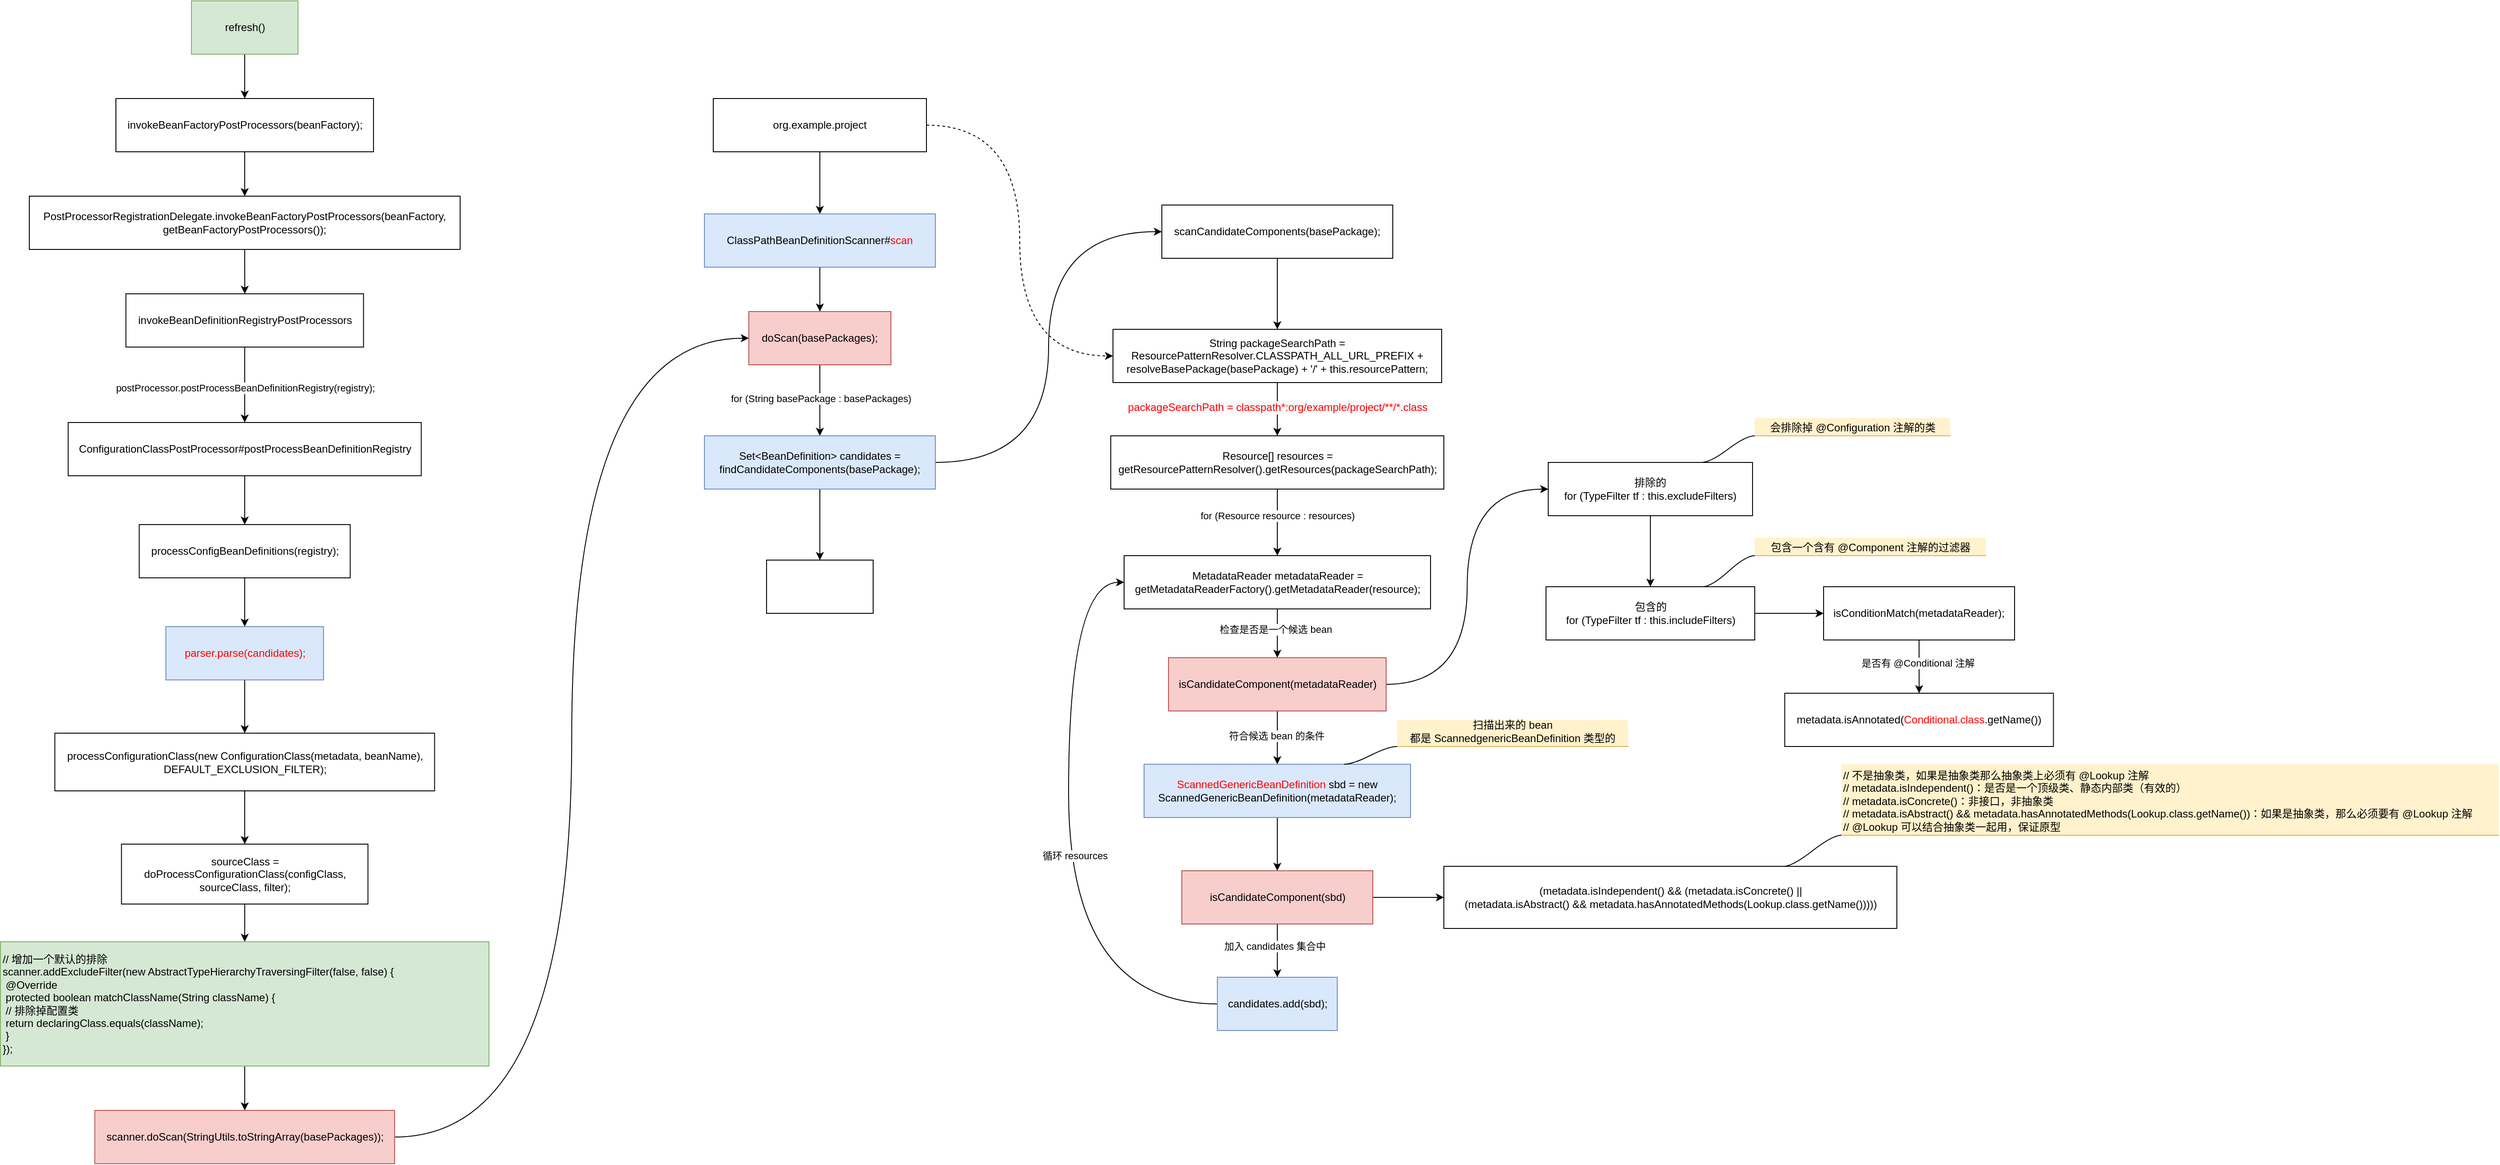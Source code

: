 <mxfile version="16.5.6" type="github">
  <diagram id="3I3BKLJQQbVaUrtWY86K" name="Page-1">
    <mxGraphModel dx="1130" dy="697" grid="1" gridSize="10" guides="1" tooltips="1" connect="1" arrows="1" fold="1" page="1" pageScale="1" pageWidth="827" pageHeight="1169" math="0" shadow="0">
      <root>
        <mxCell id="0" />
        <mxCell id="1" parent="0" />
        <mxCell id="MnBbfY_1qi8E_1JTe8cB-4" value="" style="edgeStyle=orthogonalEdgeStyle;rounded=0;orthogonalLoop=1;jettySize=auto;html=1;" edge="1" parent="1" source="MnBbfY_1qi8E_1JTe8cB-2" target="MnBbfY_1qi8E_1JTe8cB-3">
          <mxGeometry relative="1" as="geometry" />
        </mxCell>
        <mxCell id="MnBbfY_1qi8E_1JTe8cB-18" style="edgeStyle=orthogonalEdgeStyle;curved=1;rounded=0;orthogonalLoop=1;jettySize=auto;html=1;exitX=1;exitY=0.5;exitDx=0;exitDy=0;entryX=0;entryY=0.5;entryDx=0;entryDy=0;fontColor=#FF0000;dashed=1;" edge="1" parent="1" source="MnBbfY_1qi8E_1JTe8cB-2" target="MnBbfY_1qi8E_1JTe8cB-13">
          <mxGeometry relative="1" as="geometry" />
        </mxCell>
        <mxCell id="MnBbfY_1qi8E_1JTe8cB-2" value="&lt;span&gt;org.example.project&lt;/span&gt;" style="rounded=0;whiteSpace=wrap;html=1;" vertex="1" parent="1">
          <mxGeometry x="860" y="160" width="240" height="60" as="geometry" />
        </mxCell>
        <mxCell id="MnBbfY_1qi8E_1JTe8cB-6" value="" style="edgeStyle=orthogonalEdgeStyle;rounded=0;orthogonalLoop=1;jettySize=auto;html=1;fontColor=#FF0000;" edge="1" parent="1" source="MnBbfY_1qi8E_1JTe8cB-3" target="MnBbfY_1qi8E_1JTe8cB-5">
          <mxGeometry relative="1" as="geometry" />
        </mxCell>
        <mxCell id="MnBbfY_1qi8E_1JTe8cB-3" value="ClassPathBeanDefinitionScanner#&lt;font color=&quot;#ff0000&quot;&gt;scan&lt;/font&gt;" style="whiteSpace=wrap;html=1;rounded=0;fillColor=#dae8fc;strokeColor=#6c8ebf;" vertex="1" parent="1">
          <mxGeometry x="850" y="290" width="260" height="60" as="geometry" />
        </mxCell>
        <mxCell id="MnBbfY_1qi8E_1JTe8cB-9" value="" style="edgeStyle=orthogonalEdgeStyle;rounded=0;orthogonalLoop=1;jettySize=auto;html=1;fontColor=#FF0000;" edge="1" parent="1" source="MnBbfY_1qi8E_1JTe8cB-5" target="MnBbfY_1qi8E_1JTe8cB-8">
          <mxGeometry relative="1" as="geometry" />
        </mxCell>
        <mxCell id="MnBbfY_1qi8E_1JTe8cB-10" value="for (String basePackage : basePackages)" style="edgeLabel;html=1;align=center;verticalAlign=middle;resizable=0;points=[];fontColor=#000000;" vertex="1" connectable="0" parent="MnBbfY_1qi8E_1JTe8cB-9">
          <mxGeometry x="-0.05" y="1" relative="1" as="geometry">
            <mxPoint as="offset" />
          </mxGeometry>
        </mxCell>
        <mxCell id="MnBbfY_1qi8E_1JTe8cB-5" value="doScan(basePackages);" style="whiteSpace=wrap;html=1;rounded=0;fillColor=#f8cecc;strokeColor=#b85450;" vertex="1" parent="1">
          <mxGeometry x="900" y="400" width="160" height="60" as="geometry" />
        </mxCell>
        <mxCell id="MnBbfY_1qi8E_1JTe8cB-12" value="" style="edgeStyle=orthogonalEdgeStyle;rounded=0;orthogonalLoop=1;jettySize=auto;html=1;fontColor=#000000;curved=1;entryX=0;entryY=0.5;entryDx=0;entryDy=0;" edge="1" parent="1" source="MnBbfY_1qi8E_1JTe8cB-8" target="MnBbfY_1qi8E_1JTe8cB-11">
          <mxGeometry relative="1" as="geometry" />
        </mxCell>
        <mxCell id="MnBbfY_1qi8E_1JTe8cB-81" value="" style="edgeStyle=orthogonalEdgeStyle;curved=1;rounded=0;orthogonalLoop=1;jettySize=auto;html=1;fontColor=#000000;" edge="1" parent="1" source="MnBbfY_1qi8E_1JTe8cB-8" target="MnBbfY_1qi8E_1JTe8cB-80">
          <mxGeometry relative="1" as="geometry" />
        </mxCell>
        <mxCell id="MnBbfY_1qi8E_1JTe8cB-8" value="Set&amp;lt;BeanDefinition&amp;gt; candidates = findCandidateComponents(basePackage);" style="whiteSpace=wrap;html=1;rounded=0;fillColor=#dae8fc;strokeColor=#6c8ebf;" vertex="1" parent="1">
          <mxGeometry x="850" y="540" width="260" height="60" as="geometry" />
        </mxCell>
        <mxCell id="MnBbfY_1qi8E_1JTe8cB-14" value="" style="edgeStyle=orthogonalEdgeStyle;curved=1;rounded=0;orthogonalLoop=1;jettySize=auto;html=1;fontColor=#000000;" edge="1" parent="1" source="MnBbfY_1qi8E_1JTe8cB-11" target="MnBbfY_1qi8E_1JTe8cB-13">
          <mxGeometry relative="1" as="geometry" />
        </mxCell>
        <mxCell id="MnBbfY_1qi8E_1JTe8cB-11" value="scanCandidateComponents(basePackage);" style="whiteSpace=wrap;html=1;rounded=0;" vertex="1" parent="1">
          <mxGeometry x="1365" y="280" width="260" height="60" as="geometry" />
        </mxCell>
        <mxCell id="MnBbfY_1qi8E_1JTe8cB-16" value="" style="edgeStyle=orthogonalEdgeStyle;curved=1;rounded=0;orthogonalLoop=1;jettySize=auto;html=1;fontColor=#000000;" edge="1" parent="1" source="MnBbfY_1qi8E_1JTe8cB-13" target="MnBbfY_1qi8E_1JTe8cB-15">
          <mxGeometry relative="1" as="geometry" />
        </mxCell>
        <mxCell id="MnBbfY_1qi8E_1JTe8cB-17" value="&lt;span style=&quot;font-size: 12px ; background-color: rgb(248 , 249 , 250)&quot;&gt;packageSearchPath = classpath*:org/example/project/**/*.class&lt;/span&gt;" style="edgeLabel;html=1;align=center;verticalAlign=middle;resizable=0;points=[];fontColor=#FF0000;" vertex="1" connectable="0" parent="MnBbfY_1qi8E_1JTe8cB-16">
          <mxGeometry x="-0.117" relative="1" as="geometry">
            <mxPoint y="1" as="offset" />
          </mxGeometry>
        </mxCell>
        <mxCell id="MnBbfY_1qi8E_1JTe8cB-13" value="&lt;div&gt;String packageSearchPath = ResourcePatternResolver.CLASSPATH_ALL_URL_PREFIX +&lt;/div&gt;&lt;div&gt;&lt;span&gt;					&lt;/span&gt;resolveBasePackage(basePackage) + &#39;/&#39; + this.resourcePattern;&lt;/div&gt;" style="whiteSpace=wrap;html=1;rounded=0;" vertex="1" parent="1">
          <mxGeometry x="1310" y="420" width="370" height="60" as="geometry" />
        </mxCell>
        <mxCell id="MnBbfY_1qi8E_1JTe8cB-20" value="" style="edgeStyle=orthogonalEdgeStyle;curved=1;rounded=0;orthogonalLoop=1;jettySize=auto;html=1;fontColor=#FF0000;" edge="1" parent="1" source="MnBbfY_1qi8E_1JTe8cB-15" target="MnBbfY_1qi8E_1JTe8cB-19">
          <mxGeometry relative="1" as="geometry" />
        </mxCell>
        <mxCell id="MnBbfY_1qi8E_1JTe8cB-21" value="for (Resource resource : resources)" style="edgeLabel;html=1;align=center;verticalAlign=middle;resizable=0;points=[];fontColor=#000000;" vertex="1" connectable="0" parent="MnBbfY_1qi8E_1JTe8cB-20">
          <mxGeometry x="-0.212" relative="1" as="geometry">
            <mxPoint as="offset" />
          </mxGeometry>
        </mxCell>
        <mxCell id="MnBbfY_1qi8E_1JTe8cB-15" value="Resource[] resources = getResourcePatternResolver().getResources(packageSearchPath);" style="whiteSpace=wrap;html=1;rounded=0;" vertex="1" parent="1">
          <mxGeometry x="1307.5" y="540" width="375" height="60" as="geometry" />
        </mxCell>
        <mxCell id="MnBbfY_1qi8E_1JTe8cB-23" value="" style="edgeStyle=orthogonalEdgeStyle;curved=1;rounded=0;orthogonalLoop=1;jettySize=auto;html=1;fontColor=#000000;" edge="1" parent="1" source="MnBbfY_1qi8E_1JTe8cB-19" target="MnBbfY_1qi8E_1JTe8cB-22">
          <mxGeometry relative="1" as="geometry" />
        </mxCell>
        <mxCell id="MnBbfY_1qi8E_1JTe8cB-24" value="检查是否是一个候选 bean" style="edgeLabel;html=1;align=center;verticalAlign=middle;resizable=0;points=[];fontColor=#000000;" vertex="1" connectable="0" parent="MnBbfY_1qi8E_1JTe8cB-23">
          <mxGeometry x="-0.182" y="-2" relative="1" as="geometry">
            <mxPoint as="offset" />
          </mxGeometry>
        </mxCell>
        <mxCell id="MnBbfY_1qi8E_1JTe8cB-19" value="MetadataReader metadataReader = getMetadataReaderFactory().getMetadataReader(resource);" style="whiteSpace=wrap;html=1;rounded=0;" vertex="1" parent="1">
          <mxGeometry x="1322.5" y="675" width="345" height="60" as="geometry" />
        </mxCell>
        <mxCell id="MnBbfY_1qi8E_1JTe8cB-26" value="" style="edgeStyle=orthogonalEdgeStyle;curved=1;rounded=0;orthogonalLoop=1;jettySize=auto;html=1;fontColor=#000000;entryX=0;entryY=0.5;entryDx=0;entryDy=0;" edge="1" parent="1" source="MnBbfY_1qi8E_1JTe8cB-22" target="MnBbfY_1qi8E_1JTe8cB-25">
          <mxGeometry relative="1" as="geometry" />
        </mxCell>
        <mxCell id="MnBbfY_1qi8E_1JTe8cB-34" value="" style="edgeStyle=orthogonalEdgeStyle;curved=1;rounded=0;orthogonalLoop=1;jettySize=auto;html=1;fontColor=#000000;" edge="1" parent="1" source="MnBbfY_1qi8E_1JTe8cB-22" target="MnBbfY_1qi8E_1JTe8cB-41">
          <mxGeometry relative="1" as="geometry">
            <mxPoint x="1495" y="920" as="targetPoint" />
          </mxGeometry>
        </mxCell>
        <mxCell id="MnBbfY_1qi8E_1JTe8cB-40" value="符合候选 bean 的条件" style="edgeLabel;html=1;align=center;verticalAlign=middle;resizable=0;points=[];fontColor=#000000;" vertex="1" connectable="0" parent="MnBbfY_1qi8E_1JTe8cB-34">
          <mxGeometry x="-0.071" y="-1" relative="1" as="geometry">
            <mxPoint as="offset" />
          </mxGeometry>
        </mxCell>
        <mxCell id="MnBbfY_1qi8E_1JTe8cB-22" value="isCandidateComponent(metadataReader)" style="whiteSpace=wrap;html=1;rounded=0;fillColor=#f8cecc;strokeColor=#b85450;" vertex="1" parent="1">
          <mxGeometry x="1372.5" y="790" width="245" height="60" as="geometry" />
        </mxCell>
        <mxCell id="MnBbfY_1qi8E_1JTe8cB-28" value="" style="edgeStyle=orthogonalEdgeStyle;curved=1;rounded=0;orthogonalLoop=1;jettySize=auto;html=1;fontColor=#000000;" edge="1" parent="1" source="MnBbfY_1qi8E_1JTe8cB-25" target="MnBbfY_1qi8E_1JTe8cB-27">
          <mxGeometry relative="1" as="geometry" />
        </mxCell>
        <mxCell id="MnBbfY_1qi8E_1JTe8cB-25" value="排除的&lt;br&gt;for (TypeFilter tf : this.excludeFilters)" style="whiteSpace=wrap;html=1;rounded=0;" vertex="1" parent="1">
          <mxGeometry x="1800" y="570" width="230" height="60" as="geometry" />
        </mxCell>
        <mxCell id="MnBbfY_1qi8E_1JTe8cB-36" value="" style="edgeStyle=orthogonalEdgeStyle;curved=1;rounded=0;orthogonalLoop=1;jettySize=auto;html=1;fontColor=#000000;" edge="1" parent="1" source="MnBbfY_1qi8E_1JTe8cB-27" target="MnBbfY_1qi8E_1JTe8cB-35">
          <mxGeometry relative="1" as="geometry" />
        </mxCell>
        <mxCell id="MnBbfY_1qi8E_1JTe8cB-27" value="包含的&lt;br&gt;for (TypeFilter tf : this.includeFilters)" style="whiteSpace=wrap;html=1;rounded=0;" vertex="1" parent="1">
          <mxGeometry x="1797.5" y="710" width="235" height="60" as="geometry" />
        </mxCell>
        <mxCell id="MnBbfY_1qi8E_1JTe8cB-29" value="包含一个含有 @Component 注解的过滤器" style="whiteSpace=wrap;html=1;shape=partialRectangle;top=0;left=0;bottom=1;right=0;points=[[0,1],[1,1]];fillColor=#fff2cc;align=center;verticalAlign=bottom;routingCenterY=0.5;snapToPoint=1;recursiveResize=0;autosize=1;treeFolding=1;treeMoving=1;newEdgeStyle={&quot;edgeStyle&quot;:&quot;entityRelationEdgeStyle&quot;,&quot;startArrow&quot;:&quot;none&quot;,&quot;endArrow&quot;:&quot;none&quot;,&quot;segment&quot;:10,&quot;curved&quot;:1};strokeColor=#d6b656;" vertex="1" parent="1">
          <mxGeometry x="2032.5" y="655" width="260" height="20" as="geometry" />
        </mxCell>
        <mxCell id="MnBbfY_1qi8E_1JTe8cB-30" value="" style="edgeStyle=entityRelationEdgeStyle;startArrow=none;endArrow=none;segment=10;curved=1;rounded=0;fontColor=#000000;exitX=0.75;exitY=0;exitDx=0;exitDy=0;" edge="1" target="MnBbfY_1qi8E_1JTe8cB-29" parent="1" source="MnBbfY_1qi8E_1JTe8cB-27">
          <mxGeometry relative="1" as="geometry">
            <mxPoint x="2110" y="715" as="sourcePoint" />
          </mxGeometry>
        </mxCell>
        <mxCell id="MnBbfY_1qi8E_1JTe8cB-31" value="会排除掉 @Configuration 注解的类" style="whiteSpace=wrap;html=1;shape=partialRectangle;top=0;left=0;bottom=1;right=0;points=[[0,1],[1,1]];fillColor=#fff2cc;align=center;verticalAlign=bottom;routingCenterY=0.5;snapToPoint=1;recursiveResize=0;autosize=1;treeFolding=1;treeMoving=1;newEdgeStyle={&quot;edgeStyle&quot;:&quot;entityRelationEdgeStyle&quot;,&quot;startArrow&quot;:&quot;none&quot;,&quot;endArrow&quot;:&quot;none&quot;,&quot;segment&quot;:10,&quot;curved&quot;:1};strokeColor=#d6b656;" vertex="1" parent="1">
          <mxGeometry x="2032.5" y="520" width="220" height="20" as="geometry" />
        </mxCell>
        <mxCell id="MnBbfY_1qi8E_1JTe8cB-32" value="" style="edgeStyle=entityRelationEdgeStyle;startArrow=none;endArrow=none;segment=10;curved=1;rounded=0;fontColor=#000000;exitX=0.75;exitY=0;exitDx=0;exitDy=0;" edge="1" target="MnBbfY_1qi8E_1JTe8cB-31" parent="1" source="MnBbfY_1qi8E_1JTe8cB-25">
          <mxGeometry relative="1" as="geometry">
            <mxPoint x="1970" y="560" as="sourcePoint" />
          </mxGeometry>
        </mxCell>
        <mxCell id="MnBbfY_1qi8E_1JTe8cB-38" value="" style="edgeStyle=orthogonalEdgeStyle;curved=1;rounded=0;orthogonalLoop=1;jettySize=auto;html=1;fontColor=#000000;" edge="1" parent="1" source="MnBbfY_1qi8E_1JTe8cB-35" target="MnBbfY_1qi8E_1JTe8cB-37">
          <mxGeometry relative="1" as="geometry" />
        </mxCell>
        <mxCell id="MnBbfY_1qi8E_1JTe8cB-39" value="是否有 @Conditional 注解" style="edgeLabel;html=1;align=center;verticalAlign=middle;resizable=0;points=[];fontColor=#000000;" vertex="1" connectable="0" parent="MnBbfY_1qi8E_1JTe8cB-38">
          <mxGeometry x="-0.154" y="-2" relative="1" as="geometry">
            <mxPoint as="offset" />
          </mxGeometry>
        </mxCell>
        <mxCell id="MnBbfY_1qi8E_1JTe8cB-35" value="isConditionMatch(metadataReader);" style="whiteSpace=wrap;html=1;rounded=0;" vertex="1" parent="1">
          <mxGeometry x="2110" y="710" width="215" height="60" as="geometry" />
        </mxCell>
        <mxCell id="MnBbfY_1qi8E_1JTe8cB-37" value="metadata.isAnnotated(&lt;font color=&quot;#ff0000&quot;&gt;Conditional.class&lt;/font&gt;.getName())" style="whiteSpace=wrap;html=1;rounded=0;" vertex="1" parent="1">
          <mxGeometry x="2066.25" y="830" width="302.5" height="60" as="geometry" />
        </mxCell>
        <mxCell id="MnBbfY_1qi8E_1JTe8cB-45" value="" style="edgeStyle=orthogonalEdgeStyle;curved=1;rounded=0;orthogonalLoop=1;jettySize=auto;html=1;fontColor=#FF0000;" edge="1" parent="1" source="MnBbfY_1qi8E_1JTe8cB-41" target="MnBbfY_1qi8E_1JTe8cB-44">
          <mxGeometry relative="1" as="geometry" />
        </mxCell>
        <mxCell id="MnBbfY_1qi8E_1JTe8cB-41" value="&lt;font color=&quot;#ff0000&quot;&gt;ScannedGenericBeanDefinition&lt;/font&gt; sbd = new ScannedGenericBeanDefinition(metadataReader);" style="rounded=0;whiteSpace=wrap;html=1;fillColor=#dae8fc;strokeColor=#6c8ebf;" vertex="1" parent="1">
          <mxGeometry x="1345" y="910" width="300" height="60" as="geometry" />
        </mxCell>
        <mxCell id="MnBbfY_1qi8E_1JTe8cB-42" value="扫描出来的 bean&lt;br&gt;都是 ScannedgenericBeanDefinition 类型的" style="whiteSpace=wrap;html=1;shape=partialRectangle;top=0;left=0;bottom=1;right=0;points=[[0,1],[1,1]];fillColor=#fff2cc;align=center;verticalAlign=bottom;routingCenterY=0.5;snapToPoint=1;recursiveResize=0;autosize=1;treeFolding=1;treeMoving=1;newEdgeStyle={&quot;edgeStyle&quot;:&quot;entityRelationEdgeStyle&quot;,&quot;startArrow&quot;:&quot;none&quot;,&quot;endArrow&quot;:&quot;none&quot;,&quot;segment&quot;:10,&quot;curved&quot;:1};strokeColor=#d6b656;" vertex="1" parent="1">
          <mxGeometry x="1630" y="860" width="260" height="30" as="geometry" />
        </mxCell>
        <mxCell id="MnBbfY_1qi8E_1JTe8cB-43" value="" style="edgeStyle=entityRelationEdgeStyle;startArrow=none;endArrow=none;segment=10;curved=1;rounded=0;fontColor=#000000;exitX=0.75;exitY=0;exitDx=0;exitDy=0;" edge="1" target="MnBbfY_1qi8E_1JTe8cB-42" parent="1" source="MnBbfY_1qi8E_1JTe8cB-41">
          <mxGeometry relative="1" as="geometry">
            <mxPoint x="1640" y="900" as="sourcePoint" />
          </mxGeometry>
        </mxCell>
        <mxCell id="MnBbfY_1qi8E_1JTe8cB-47" value="" style="edgeStyle=orthogonalEdgeStyle;curved=1;rounded=0;orthogonalLoop=1;jettySize=auto;html=1;fontColor=#FF0000;" edge="1" parent="1" source="MnBbfY_1qi8E_1JTe8cB-44" target="MnBbfY_1qi8E_1JTe8cB-46">
          <mxGeometry relative="1" as="geometry" />
        </mxCell>
        <mxCell id="MnBbfY_1qi8E_1JTe8cB-75" value="" style="edgeStyle=orthogonalEdgeStyle;curved=1;rounded=0;orthogonalLoop=1;jettySize=auto;html=1;fontColor=#000000;" edge="1" parent="1" source="MnBbfY_1qi8E_1JTe8cB-44" target="MnBbfY_1qi8E_1JTe8cB-74">
          <mxGeometry relative="1" as="geometry" />
        </mxCell>
        <mxCell id="MnBbfY_1qi8E_1JTe8cB-77" value="加入 candidates 集合中" style="edgeLabel;html=1;align=center;verticalAlign=middle;resizable=0;points=[];fontColor=#000000;" vertex="1" connectable="0" parent="MnBbfY_1qi8E_1JTe8cB-75">
          <mxGeometry x="-0.17" y="-3" relative="1" as="geometry">
            <mxPoint as="offset" />
          </mxGeometry>
        </mxCell>
        <mxCell id="MnBbfY_1qi8E_1JTe8cB-44" value="isCandidateComponent(sbd)" style="whiteSpace=wrap;html=1;rounded=0;fillColor=#f8cecc;strokeColor=#b85450;" vertex="1" parent="1">
          <mxGeometry x="1387.5" y="1030" width="215" height="60" as="geometry" />
        </mxCell>
        <mxCell id="MnBbfY_1qi8E_1JTe8cB-46" value="&lt;div&gt;(metadata.isIndependent() &amp;amp;&amp;amp; (metadata.isConcrete() ||&lt;/div&gt;&lt;div&gt;&lt;span&gt;				&lt;/span&gt;(metadata.isAbstract() &amp;amp;&amp;amp; metadata.hasAnnotatedMethods(Lookup.class.getName()))))&lt;/div&gt;" style="whiteSpace=wrap;html=1;rounded=0;" vertex="1" parent="1">
          <mxGeometry x="1682.5" y="1025" width="510" height="70" as="geometry" />
        </mxCell>
        <mxCell id="MnBbfY_1qi8E_1JTe8cB-49" value="&lt;div&gt;// 不是抽象类，如果是抽象类那么抽象类上必须有 @Lookup 注解&lt;/div&gt;&lt;div&gt;&lt;span&gt;		&lt;/span&gt;// metadata.isIndependent()：是否是一个顶级类、静态内部类（有效的）&lt;/div&gt;&lt;div&gt;&lt;span&gt;		&lt;/span&gt;// metadata.isConcrete()：非接口，非抽象类&lt;/div&gt;&lt;div&gt;&lt;span&gt;		&lt;/span&gt;// metadata.isAbstract() &amp;amp;&amp;amp; metadata.hasAnnotatedMethods(Lookup.class.getName())：如果是抽象类，那么必须要有 @Lookup 注解&lt;/div&gt;&lt;div&gt;&lt;span&gt;		&lt;/span&gt;// @Lookup 可以结合抽象类一起用，保证原型&lt;/div&gt;" style="whiteSpace=wrap;html=1;shape=partialRectangle;top=0;left=0;bottom=1;right=0;points=[[0,1],[1,1]];fillColor=#fff2cc;align=left;verticalAlign=bottom;routingCenterY=0.5;snapToPoint=1;recursiveResize=0;autosize=1;treeFolding=1;treeMoving=1;newEdgeStyle={&quot;edgeStyle&quot;:&quot;entityRelationEdgeStyle&quot;,&quot;startArrow&quot;:&quot;none&quot;,&quot;endArrow&quot;:&quot;none&quot;,&quot;segment&quot;:10,&quot;curved&quot;:1};strokeColor=#d6b656;" vertex="1" parent="1">
          <mxGeometry x="2130" y="910" width="740" height="80" as="geometry" />
        </mxCell>
        <mxCell id="MnBbfY_1qi8E_1JTe8cB-50" value="" style="edgeStyle=entityRelationEdgeStyle;startArrow=none;endArrow=none;segment=10;curved=1;rounded=0;fontColor=#000000;exitX=0.75;exitY=0;exitDx=0;exitDy=0;" edge="1" target="MnBbfY_1qi8E_1JTe8cB-49" parent="1" source="MnBbfY_1qi8E_1JTe8cB-46">
          <mxGeometry relative="1" as="geometry">
            <mxPoint x="1901" y="990" as="sourcePoint" />
          </mxGeometry>
        </mxCell>
        <mxCell id="MnBbfY_1qi8E_1JTe8cB-53" value="" style="edgeStyle=orthogonalEdgeStyle;curved=1;rounded=0;orthogonalLoop=1;jettySize=auto;html=1;fontColor=#FF0000;" edge="1" parent="1" source="MnBbfY_1qi8E_1JTe8cB-51" target="MnBbfY_1qi8E_1JTe8cB-52">
          <mxGeometry relative="1" as="geometry" />
        </mxCell>
        <mxCell id="MnBbfY_1qi8E_1JTe8cB-51" value="&lt;font color=&quot;#000000&quot;&gt;refresh()&lt;/font&gt;" style="rounded=0;whiteSpace=wrap;html=1;fillColor=#d5e8d4;strokeColor=#82b366;" vertex="1" parent="1">
          <mxGeometry x="272.5" y="50" width="120" height="60" as="geometry" />
        </mxCell>
        <mxCell id="MnBbfY_1qi8E_1JTe8cB-55" value="" style="edgeStyle=orthogonalEdgeStyle;curved=1;rounded=0;orthogonalLoop=1;jettySize=auto;html=1;fontColor=#000000;" edge="1" parent="1" source="MnBbfY_1qi8E_1JTe8cB-52" target="MnBbfY_1qi8E_1JTe8cB-54">
          <mxGeometry relative="1" as="geometry" />
        </mxCell>
        <mxCell id="MnBbfY_1qi8E_1JTe8cB-52" value="&lt;font color=&quot;#000000&quot;&gt;invokeBeanFactoryPostProcessors(beanFactory);&lt;/font&gt;" style="whiteSpace=wrap;html=1;fontColor=#FF0000;rounded=0;" vertex="1" parent="1">
          <mxGeometry x="187.5" y="160" width="290" height="60" as="geometry" />
        </mxCell>
        <mxCell id="MnBbfY_1qi8E_1JTe8cB-57" value="" style="edgeStyle=orthogonalEdgeStyle;curved=1;rounded=0;orthogonalLoop=1;jettySize=auto;html=1;fontColor=#000000;" edge="1" parent="1" source="MnBbfY_1qi8E_1JTe8cB-54" target="MnBbfY_1qi8E_1JTe8cB-56">
          <mxGeometry relative="1" as="geometry" />
        </mxCell>
        <mxCell id="MnBbfY_1qi8E_1JTe8cB-54" value="&lt;font color=&quot;#000000&quot;&gt;PostProcessorRegistrationDelegate.invokeBeanFactoryPostProcessors(beanFactory, getBeanFactoryPostProcessors());&lt;/font&gt;" style="whiteSpace=wrap;html=1;fontColor=#FF0000;rounded=0;" vertex="1" parent="1">
          <mxGeometry x="90" y="270" width="485" height="60" as="geometry" />
        </mxCell>
        <mxCell id="MnBbfY_1qi8E_1JTe8cB-59" value="" style="edgeStyle=orthogonalEdgeStyle;curved=1;rounded=0;orthogonalLoop=1;jettySize=auto;html=1;fontColor=#000000;" edge="1" parent="1" source="MnBbfY_1qi8E_1JTe8cB-56" target="MnBbfY_1qi8E_1JTe8cB-58">
          <mxGeometry relative="1" as="geometry" />
        </mxCell>
        <mxCell id="MnBbfY_1qi8E_1JTe8cB-60" value="postProcessor.postProcessBeanDefinitionRegistry(registry);" style="edgeLabel;html=1;align=center;verticalAlign=middle;resizable=0;points=[];fontColor=#000000;" vertex="1" connectable="0" parent="MnBbfY_1qi8E_1JTe8cB-59">
          <mxGeometry x="0.067" relative="1" as="geometry">
            <mxPoint as="offset" />
          </mxGeometry>
        </mxCell>
        <mxCell id="MnBbfY_1qi8E_1JTe8cB-56" value="&lt;font color=&quot;#000000&quot;&gt;invokeBeanDefinitionRegistryPostProcessors&lt;/font&gt;" style="whiteSpace=wrap;html=1;fontColor=#FF0000;rounded=0;strokeColor=#000000;" vertex="1" parent="1">
          <mxGeometry x="198.75" y="380" width="267.5" height="60" as="geometry" />
        </mxCell>
        <mxCell id="MnBbfY_1qi8E_1JTe8cB-62" value="" style="edgeStyle=orthogonalEdgeStyle;curved=1;rounded=0;orthogonalLoop=1;jettySize=auto;html=1;fontColor=#000000;" edge="1" parent="1" source="MnBbfY_1qi8E_1JTe8cB-58" target="MnBbfY_1qi8E_1JTe8cB-61">
          <mxGeometry relative="1" as="geometry" />
        </mxCell>
        <mxCell id="MnBbfY_1qi8E_1JTe8cB-58" value="&lt;font color=&quot;#000000&quot;&gt;ConfigurationClassPostProcessor#postProcessBeanDefinitionRegistry&lt;/font&gt;" style="whiteSpace=wrap;html=1;strokeColor=#000000;fontColor=#FF0000;rounded=0;" vertex="1" parent="1">
          <mxGeometry x="133.75" y="525" width="397.5" height="60" as="geometry" />
        </mxCell>
        <mxCell id="MnBbfY_1qi8E_1JTe8cB-64" value="" style="edgeStyle=orthogonalEdgeStyle;curved=1;rounded=0;orthogonalLoop=1;jettySize=auto;html=1;fontColor=#000000;" edge="1" parent="1" source="MnBbfY_1qi8E_1JTe8cB-61" target="MnBbfY_1qi8E_1JTe8cB-63">
          <mxGeometry relative="1" as="geometry" />
        </mxCell>
        <mxCell id="MnBbfY_1qi8E_1JTe8cB-61" value="&lt;font color=&quot;#000000&quot;&gt;processConfigBeanDefinitions(registry);&lt;/font&gt;" style="whiteSpace=wrap;html=1;strokeColor=#000000;fontColor=#FF0000;rounded=0;" vertex="1" parent="1">
          <mxGeometry x="213.75" y="640" width="237.5" height="60" as="geometry" />
        </mxCell>
        <mxCell id="MnBbfY_1qi8E_1JTe8cB-66" value="" style="edgeStyle=orthogonalEdgeStyle;curved=1;rounded=0;orthogonalLoop=1;jettySize=auto;html=1;fontColor=#000000;" edge="1" parent="1" source="MnBbfY_1qi8E_1JTe8cB-63" target="MnBbfY_1qi8E_1JTe8cB-65">
          <mxGeometry relative="1" as="geometry" />
        </mxCell>
        <mxCell id="MnBbfY_1qi8E_1JTe8cB-63" value="&lt;font color=&quot;#ff0000&quot;&gt;parser.parse(candidates);&lt;/font&gt;" style="whiteSpace=wrap;html=1;strokeColor=#6c8ebf;rounded=0;fillColor=#dae8fc;" vertex="1" parent="1">
          <mxGeometry x="243.75" y="755" width="177.5" height="60" as="geometry" />
        </mxCell>
        <mxCell id="MnBbfY_1qi8E_1JTe8cB-68" value="" style="edgeStyle=orthogonalEdgeStyle;curved=1;rounded=0;orthogonalLoop=1;jettySize=auto;html=1;fontColor=#000000;" edge="1" parent="1" source="MnBbfY_1qi8E_1JTe8cB-65" target="MnBbfY_1qi8E_1JTe8cB-67">
          <mxGeometry relative="1" as="geometry" />
        </mxCell>
        <mxCell id="MnBbfY_1qi8E_1JTe8cB-65" value="processConfigurationClass(new ConfigurationClass(metadata, beanName), DEFAULT_EXCLUSION_FILTER);" style="whiteSpace=wrap;html=1;rounded=0;" vertex="1" parent="1">
          <mxGeometry x="118.75" y="875" width="427.5" height="65" as="geometry" />
        </mxCell>
        <mxCell id="MnBbfY_1qi8E_1JTe8cB-70" value="" style="edgeStyle=orthogonalEdgeStyle;curved=1;rounded=0;orthogonalLoop=1;jettySize=auto;html=1;fontColor=#000000;" edge="1" parent="1" source="MnBbfY_1qi8E_1JTe8cB-67" target="MnBbfY_1qi8E_1JTe8cB-69">
          <mxGeometry relative="1" as="geometry" />
        </mxCell>
        <mxCell id="MnBbfY_1qi8E_1JTe8cB-67" value="sourceClass = doProcessConfigurationClass(configClass, sourceClass, filter);" style="whiteSpace=wrap;html=1;rounded=0;" vertex="1" parent="1">
          <mxGeometry x="193.75" y="1000" width="277.5" height="67.5" as="geometry" />
        </mxCell>
        <mxCell id="MnBbfY_1qi8E_1JTe8cB-72" value="" style="edgeStyle=orthogonalEdgeStyle;curved=1;rounded=0;orthogonalLoop=1;jettySize=auto;html=1;fontColor=#000000;" edge="1" parent="1" source="MnBbfY_1qi8E_1JTe8cB-69" target="MnBbfY_1qi8E_1JTe8cB-71">
          <mxGeometry relative="1" as="geometry" />
        </mxCell>
        <mxCell id="MnBbfY_1qi8E_1JTe8cB-69" value="&lt;div&gt;// 增加一个默认的排除&lt;/div&gt;&lt;div&gt;&lt;span&gt;		&lt;/span&gt;scanner.addExcludeFilter(new AbstractTypeHierarchyTraversingFilter(false, false) {&lt;/div&gt;&lt;div&gt;&lt;span&gt;			&lt;/span&gt;&lt;span style=&quot;white-space: pre&quot;&gt;	&lt;/span&gt;@Override&lt;/div&gt;&lt;div&gt;&lt;span&gt;			&lt;/span&gt;&lt;span style=&quot;white-space: pre&quot;&gt;	&lt;/span&gt;protected boolean matchClassName(String className) {&lt;/div&gt;&lt;div&gt;&lt;span&gt;				&lt;/span&gt;&lt;span style=&quot;white-space: pre&quot;&gt;	&lt;/span&gt;// 排除掉配置类&lt;/div&gt;&lt;div&gt;&lt;span&gt;				&lt;/span&gt;&lt;span style=&quot;white-space: pre&quot;&gt;	&lt;/span&gt;return declaringClass.equals(className);&lt;/div&gt;&lt;div&gt;&lt;span&gt;			&lt;/span&gt;&lt;span style=&quot;white-space: pre&quot;&gt;	&lt;/span&gt;}&lt;/div&gt;&lt;div&gt;&lt;span&gt;		&lt;/span&gt;});&lt;/div&gt;" style="whiteSpace=wrap;html=1;rounded=0;align=left;fillColor=#d5e8d4;strokeColor=#82b366;" vertex="1" parent="1">
          <mxGeometry x="57.5" y="1110" width="550" height="140" as="geometry" />
        </mxCell>
        <mxCell id="MnBbfY_1qi8E_1JTe8cB-73" style="edgeStyle=orthogonalEdgeStyle;curved=1;rounded=0;orthogonalLoop=1;jettySize=auto;html=1;exitX=1;exitY=0.5;exitDx=0;exitDy=0;fontColor=#000000;entryX=0;entryY=0.5;entryDx=0;entryDy=0;" edge="1" parent="1" source="MnBbfY_1qi8E_1JTe8cB-71" target="MnBbfY_1qi8E_1JTe8cB-5">
          <mxGeometry relative="1" as="geometry">
            <mxPoint x="650" y="880.0" as="targetPoint" />
          </mxGeometry>
        </mxCell>
        <mxCell id="MnBbfY_1qi8E_1JTe8cB-71" value="scanner.doScan(StringUtils.toStringArray(basePackages));" style="whiteSpace=wrap;html=1;align=center;rounded=0;fillColor=#f8cecc;strokeColor=#b85450;" vertex="1" parent="1">
          <mxGeometry x="163.75" y="1300" width="337.5" height="60" as="geometry" />
        </mxCell>
        <mxCell id="MnBbfY_1qi8E_1JTe8cB-78" style="edgeStyle=orthogonalEdgeStyle;curved=1;rounded=0;orthogonalLoop=1;jettySize=auto;html=1;fontColor=#000000;entryX=0;entryY=0.5;entryDx=0;entryDy=0;exitX=0;exitY=0.5;exitDx=0;exitDy=0;" edge="1" parent="1" source="MnBbfY_1qi8E_1JTe8cB-74" target="MnBbfY_1qi8E_1JTe8cB-19">
          <mxGeometry relative="1" as="geometry">
            <mxPoint x="1290" y="860" as="targetPoint" />
            <Array as="points">
              <mxPoint x="1260" y="1180" />
              <mxPoint x="1260" y="705" />
            </Array>
          </mxGeometry>
        </mxCell>
        <mxCell id="MnBbfY_1qi8E_1JTe8cB-79" value="循环 resources" style="edgeLabel;html=1;align=center;verticalAlign=middle;resizable=0;points=[];fontColor=#000000;" vertex="1" connectable="0" parent="MnBbfY_1qi8E_1JTe8cB-78">
          <mxGeometry x="-0.051" y="-7" relative="1" as="geometry">
            <mxPoint as="offset" />
          </mxGeometry>
        </mxCell>
        <mxCell id="MnBbfY_1qi8E_1JTe8cB-74" value="candidates.add(sbd);" style="whiteSpace=wrap;html=1;fillColor=#dae8fc;strokeColor=#6c8ebf;rounded=0;" vertex="1" parent="1">
          <mxGeometry x="1427.5" y="1150" width="135" height="60" as="geometry" />
        </mxCell>
        <mxCell id="MnBbfY_1qi8E_1JTe8cB-80" value="" style="whiteSpace=wrap;html=1;rounded=0;" vertex="1" parent="1">
          <mxGeometry x="920" y="680" width="120" height="60" as="geometry" />
        </mxCell>
      </root>
    </mxGraphModel>
  </diagram>
</mxfile>
